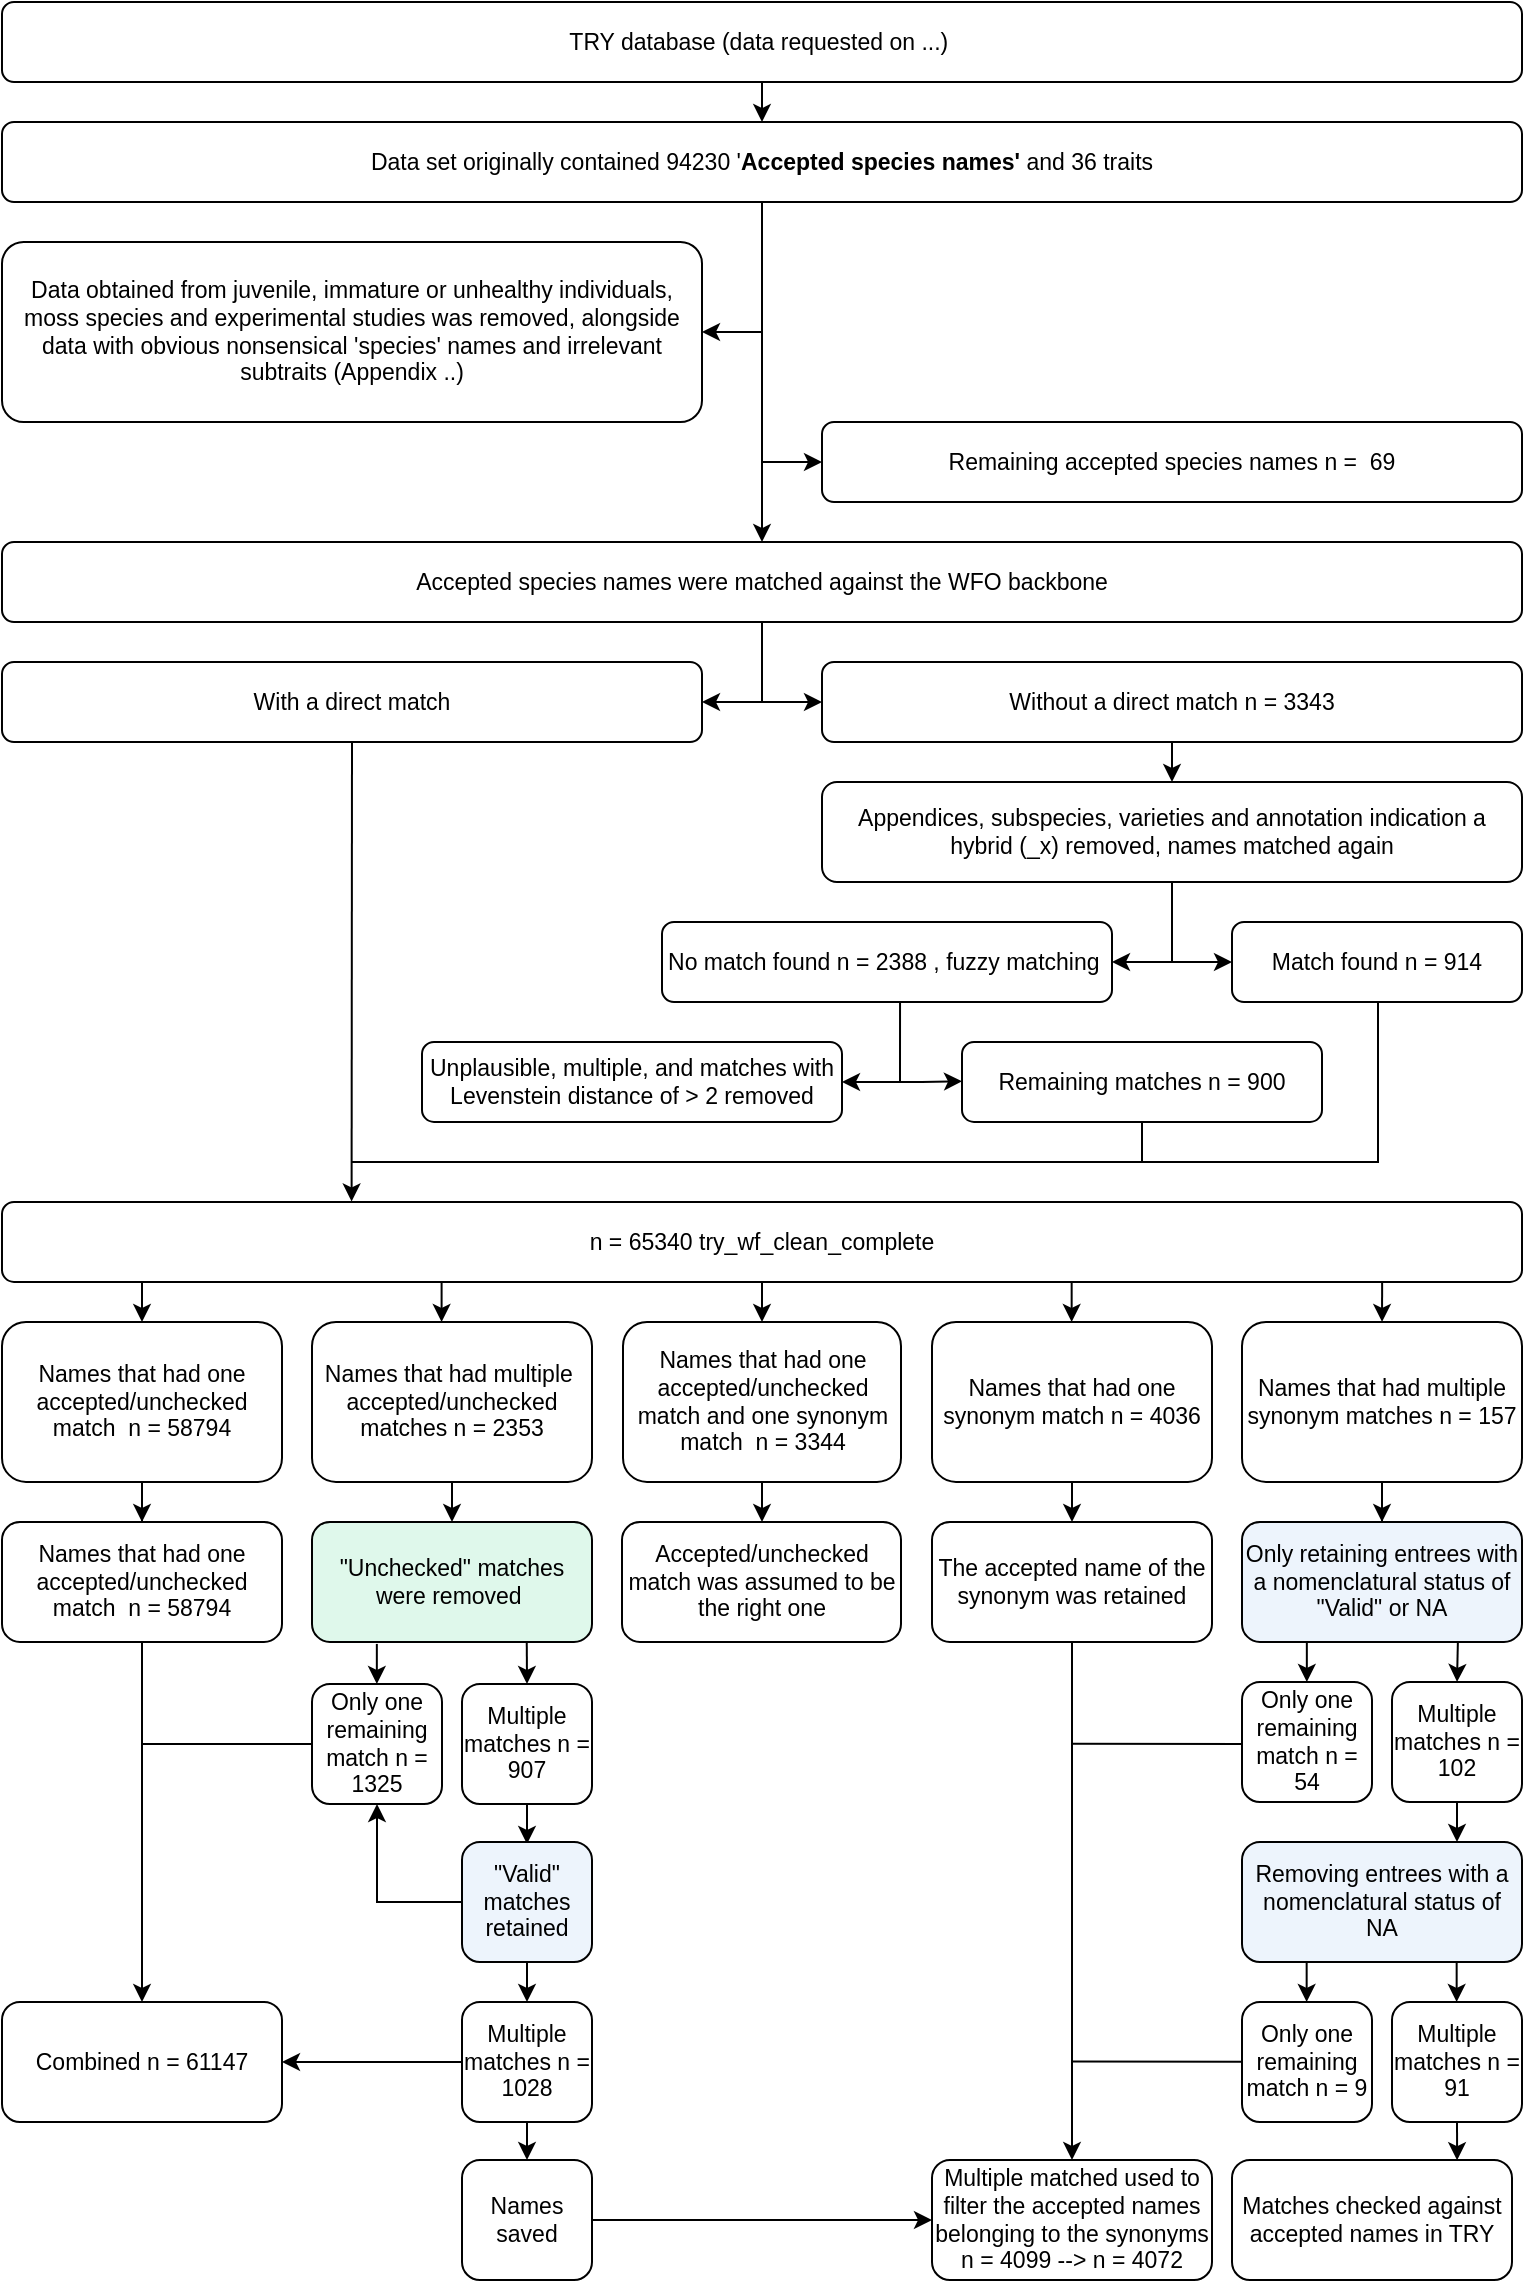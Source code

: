 <mxfile version="22.1.21" type="device" pages="3">
  <diagram id="C5RBs43oDa-KdzZeNtuy" name="Page-1">
    <mxGraphModel dx="1914" dy="976" grid="1" gridSize="10" guides="1" tooltips="1" connect="1" arrows="1" fold="1" page="1" pageScale="1" pageWidth="827" pageHeight="1169" math="0" shadow="0">
      <root>
        <mxCell id="WIyWlLk6GJQsqaUBKTNV-0" />
        <mxCell id="WIyWlLk6GJQsqaUBKTNV-1" parent="WIyWlLk6GJQsqaUBKTNV-0" />
        <mxCell id="WIyWlLk6GJQsqaUBKTNV-3" value="TRY database (data requested on ...)&amp;nbsp;" style="rounded=1;whiteSpace=wrap;html=1;fontSize=11.5;glass=0;strokeWidth=1;shadow=0;" parent="WIyWlLk6GJQsqaUBKTNV-1" vertex="1">
          <mxGeometry x="40" y="15" width="760" height="40" as="geometry" />
        </mxCell>
        <mxCell id="WIyWlLk6GJQsqaUBKTNV-11" value="Accepted species names were matched against the WFO backbone" style="rounded=1;whiteSpace=wrap;html=1;fontSize=11.5;glass=0;strokeWidth=1;shadow=0;" parent="WIyWlLk6GJQsqaUBKTNV-1" vertex="1">
          <mxGeometry x="40" y="285" width="760" height="40" as="geometry" />
        </mxCell>
        <mxCell id="3CzgJ8zF4ROLSHWjZtzC-1" value="Data set originally contained 94230 &#39;&lt;b style=&quot;font-size: 11.5px;&quot;&gt;Accepted species names&#39;&amp;nbsp;&lt;/b&gt;and 36 traits" style="rounded=1;whiteSpace=wrap;html=1;fontSize=11.5;" parent="WIyWlLk6GJQsqaUBKTNV-1" vertex="1">
          <mxGeometry x="40" y="75" width="760" height="40" as="geometry" />
        </mxCell>
        <mxCell id="3CzgJ8zF4ROLSHWjZtzC-2" value="Data obtained from juvenile, immature or unhealthy individuals, moss species and experimental studies was removed, alongside data with obvious nonsensical &#39;species&#39; names and irrelevant subtraits (Appendix ..)" style="rounded=1;whiteSpace=wrap;html=1;arcSize=12;glass=0;shadow=0;fontSize=11.5;" parent="WIyWlLk6GJQsqaUBKTNV-1" vertex="1">
          <mxGeometry x="40" y="135" width="350" height="90" as="geometry" />
        </mxCell>
        <mxCell id="3CzgJ8zF4ROLSHWjZtzC-4" value="" style="endArrow=classic;html=1;rounded=0;entryX=0.5;entryY=0;entryDx=0;entryDy=0;fontSize=11.5;exitX=0.5;exitY=1;exitDx=0;exitDy=0;" parent="WIyWlLk6GJQsqaUBKTNV-1" source="3CzgJ8zF4ROLSHWjZtzC-1" target="WIyWlLk6GJQsqaUBKTNV-11" edge="1">
          <mxGeometry width="50" height="50" relative="1" as="geometry">
            <mxPoint x="430" y="155" as="sourcePoint" />
            <mxPoint x="390" y="225" as="targetPoint" />
          </mxGeometry>
        </mxCell>
        <mxCell id="qjvEbnhI41lJ3wAf2mKK-1" value="Remaining accepted species names n =&amp;nbsp; 69" style="rounded=1;whiteSpace=wrap;html=1;fontSize=11.5;" parent="WIyWlLk6GJQsqaUBKTNV-1" vertex="1">
          <mxGeometry x="450" y="225" width="350" height="40" as="geometry" />
        </mxCell>
        <mxCell id="qjvEbnhI41lJ3wAf2mKK-4" style="edgeStyle=orthogonalEdgeStyle;rounded=0;orthogonalLoop=1;jettySize=auto;html=1;exitX=0.5;exitY=1;exitDx=0;exitDy=0;fontSize=11.5;" parent="WIyWlLk6GJQsqaUBKTNV-1" edge="1">
          <mxGeometry relative="1" as="geometry">
            <mxPoint x="615" y="255" as="sourcePoint" />
            <mxPoint x="615" y="255" as="targetPoint" />
          </mxGeometry>
        </mxCell>
        <mxCell id="qjvEbnhI41lJ3wAf2mKK-6" value="With a direct match" style="rounded=1;whiteSpace=wrap;html=1;fontSize=11.5;" parent="WIyWlLk6GJQsqaUBKTNV-1" vertex="1">
          <mxGeometry x="40" y="345" width="350" height="40" as="geometry" />
        </mxCell>
        <mxCell id="qjvEbnhI41lJ3wAf2mKK-9" value="Without a direct match n = 3343" style="rounded=1;whiteSpace=wrap;html=1;fontSize=11.5;" parent="WIyWlLk6GJQsqaUBKTNV-1" vertex="1">
          <mxGeometry x="450" y="345" width="350" height="40" as="geometry" />
        </mxCell>
        <mxCell id="qjvEbnhI41lJ3wAf2mKK-10" value="Appendices, subspecies, varieties and annotation indication a hybrid (_x) removed, names matched again" style="rounded=1;whiteSpace=wrap;html=1;fontSize=11.5;" parent="WIyWlLk6GJQsqaUBKTNV-1" vertex="1">
          <mxGeometry x="450" y="405" width="350" height="50" as="geometry" />
        </mxCell>
        <mxCell id="qjvEbnhI41lJ3wAf2mKK-20" value="" style="edgeStyle=orthogonalEdgeStyle;rounded=0;orthogonalLoop=1;jettySize=auto;html=1;entryX=0;entryY=0.491;entryDx=0;entryDy=0;fontSize=11.5;exitX=0.529;exitY=0.989;exitDx=0;exitDy=0;exitPerimeter=0;entryPerimeter=0;" parent="WIyWlLk6GJQsqaUBKTNV-1" source="qjvEbnhI41lJ3wAf2mKK-11" target="qjvEbnhI41lJ3wAf2mKK-17" edge="1">
          <mxGeometry relative="1" as="geometry">
            <mxPoint x="496.49" y="525" as="sourcePoint" />
            <mxPoint x="536.49" y="565" as="targetPoint" />
            <Array as="points">
              <mxPoint x="489" y="555" />
              <mxPoint x="500" y="555" />
            </Array>
          </mxGeometry>
        </mxCell>
        <mxCell id="qjvEbnhI41lJ3wAf2mKK-11" value="No match found n = 2388 , fuzzy matching&amp;nbsp;" style="rounded=1;whiteSpace=wrap;html=1;fontSize=11.5;" parent="WIyWlLk6GJQsqaUBKTNV-1" vertex="1">
          <mxGeometry x="370" y="475" width="225" height="40" as="geometry" />
        </mxCell>
        <mxCell id="qjvEbnhI41lJ3wAf2mKK-12" value="Match found n = 914" style="rounded=1;whiteSpace=wrap;html=1;fontSize=11.5;" parent="WIyWlLk6GJQsqaUBKTNV-1" vertex="1">
          <mxGeometry x="655" y="475" width="145" height="40" as="geometry" />
        </mxCell>
        <mxCell id="qjvEbnhI41lJ3wAf2mKK-16" value="Unplausible, multiple, and matches with Levenstein distance of &amp;gt; 2 removed" style="rounded=1;whiteSpace=wrap;html=1;fontSize=11.5;" parent="WIyWlLk6GJQsqaUBKTNV-1" vertex="1">
          <mxGeometry x="250" y="534.96" width="210" height="40" as="geometry" />
        </mxCell>
        <mxCell id="qjvEbnhI41lJ3wAf2mKK-17" value="Remaining matches n = 900" style="rounded=1;whiteSpace=wrap;html=1;fontSize=11.5;" parent="WIyWlLk6GJQsqaUBKTNV-1" vertex="1">
          <mxGeometry x="520" y="534.96" width="180" height="40" as="geometry" />
        </mxCell>
        <mxCell id="qjvEbnhI41lJ3wAf2mKK-25" value="" style="endArrow=none;html=1;rounded=0;edgeStyle=orthogonalEdgeStyle;entryX=0.5;entryY=1;entryDx=0;entryDy=0;fontSize=11.5;" parent="WIyWlLk6GJQsqaUBKTNV-1" target="qjvEbnhI41lJ3wAf2mKK-12" edge="1">
          <mxGeometry width="50" height="50" relative="1" as="geometry">
            <mxPoint x="570" y="594.96" as="sourcePoint" />
            <mxPoint x="727.935" y="505" as="targetPoint" />
            <Array as="points">
              <mxPoint x="728" y="595" />
              <mxPoint x="728" y="515" />
            </Array>
          </mxGeometry>
        </mxCell>
        <mxCell id="qjvEbnhI41lJ3wAf2mKK-98" style="edgeStyle=orthogonalEdgeStyle;rounded=0;orthogonalLoop=1;jettySize=auto;html=1;exitX=0.5;exitY=1;exitDx=0;exitDy=0;entryX=0.5;entryY=0;entryDx=0;entryDy=0;" parent="WIyWlLk6GJQsqaUBKTNV-1" source="qjvEbnhI41lJ3wAf2mKK-14" target="qjvEbnhI41lJ3wAf2mKK-45" edge="1">
          <mxGeometry relative="1" as="geometry" />
        </mxCell>
        <mxCell id="qjvEbnhI41lJ3wAf2mKK-14" value="n =&amp;nbsp;65340 try_wf_clean_complete" style="rounded=1;whiteSpace=wrap;html=1;fontSize=11.5;" parent="WIyWlLk6GJQsqaUBKTNV-1" vertex="1">
          <mxGeometry x="40" y="614.96" width="760" height="40" as="geometry" />
        </mxCell>
        <mxCell id="qjvEbnhI41lJ3wAf2mKK-27" value="" style="endArrow=none;html=1;rounded=0;edgeStyle=orthogonalEdgeStyle;fontSize=11.5;" parent="WIyWlLk6GJQsqaUBKTNV-1" edge="1">
          <mxGeometry width="50" height="50" relative="1" as="geometry">
            <mxPoint x="215" y="594.96" as="sourcePoint" />
            <mxPoint x="610" y="574.96" as="targetPoint" />
            <Array as="points">
              <mxPoint x="610" y="594.96" />
            </Array>
          </mxGeometry>
        </mxCell>
        <mxCell id="qjvEbnhI41lJ3wAf2mKK-30" value="" style="endArrow=classic;html=1;rounded=0;exitX=0.5;exitY=1;exitDx=0;exitDy=0;fontSize=11.5;entryX=0.23;entryY=-0.006;entryDx=0;entryDy=0;entryPerimeter=0;" parent="WIyWlLk6GJQsqaUBKTNV-1" source="qjvEbnhI41lJ3wAf2mKK-6" target="qjvEbnhI41lJ3wAf2mKK-14" edge="1">
          <mxGeometry width="50" height="50" relative="1" as="geometry">
            <mxPoint x="450" y="605" as="sourcePoint" />
            <mxPoint x="225" y="645" as="targetPoint" />
          </mxGeometry>
        </mxCell>
        <mxCell id="qjvEbnhI41lJ3wAf2mKK-32" value="" style="endArrow=classic;html=1;rounded=0;exitX=0.5;exitY=1;exitDx=0;exitDy=0;entryX=0;entryY=0.5;entryDx=0;entryDy=0;edgeStyle=orthogonalEdgeStyle;fontSize=11.5;" parent="WIyWlLk6GJQsqaUBKTNV-1" source="WIyWlLk6GJQsqaUBKTNV-11" target="qjvEbnhI41lJ3wAf2mKK-9" edge="1">
          <mxGeometry width="50" height="50" relative="1" as="geometry">
            <mxPoint x="530" y="545" as="sourcePoint" />
            <mxPoint x="580" y="495" as="targetPoint" />
          </mxGeometry>
        </mxCell>
        <mxCell id="qjvEbnhI41lJ3wAf2mKK-33" value="" style="endArrow=classic;html=1;rounded=0;entryX=1;entryY=0.5;entryDx=0;entryDy=0;edgeStyle=orthogonalEdgeStyle;fontSize=11.5;" parent="WIyWlLk6GJQsqaUBKTNV-1" target="qjvEbnhI41lJ3wAf2mKK-6" edge="1">
          <mxGeometry width="50" height="50" relative="1" as="geometry">
            <mxPoint x="420" y="325" as="sourcePoint" />
            <mxPoint x="580" y="495" as="targetPoint" />
            <Array as="points">
              <mxPoint x="420" y="325" />
              <mxPoint x="420" y="365" />
            </Array>
          </mxGeometry>
        </mxCell>
        <mxCell id="qjvEbnhI41lJ3wAf2mKK-34" value="" style="endArrow=classic;html=1;rounded=0;exitX=0.5;exitY=1;exitDx=0;exitDy=0;entryX=0;entryY=0.5;entryDx=0;entryDy=0;edgeStyle=orthogonalEdgeStyle;fontSize=11.5;" parent="WIyWlLk6GJQsqaUBKTNV-1" source="qjvEbnhI41lJ3wAf2mKK-10" target="qjvEbnhI41lJ3wAf2mKK-12" edge="1">
          <mxGeometry width="50" height="50" relative="1" as="geometry">
            <mxPoint x="550" y="465" as="sourcePoint" />
            <mxPoint x="550" y="545" as="targetPoint" />
          </mxGeometry>
        </mxCell>
        <mxCell id="qjvEbnhI41lJ3wAf2mKK-35" value="" style="endArrow=classic;html=1;rounded=0;exitX=0.5;exitY=1;exitDx=0;exitDy=0;entryX=1;entryY=0.5;entryDx=0;entryDy=0;edgeStyle=orthogonalEdgeStyle;fontSize=11.5;" parent="WIyWlLk6GJQsqaUBKTNV-1" source="qjvEbnhI41lJ3wAf2mKK-10" target="qjvEbnhI41lJ3wAf2mKK-11" edge="1">
          <mxGeometry width="50" height="50" relative="1" as="geometry">
            <mxPoint x="550" y="465" as="sourcePoint" />
            <mxPoint x="460" y="525" as="targetPoint" />
          </mxGeometry>
        </mxCell>
        <mxCell id="qjvEbnhI41lJ3wAf2mKK-36" value="" style="endArrow=classic;html=1;rounded=0;fontSize=11.5;entryX=1;entryY=0.5;entryDx=0;entryDy=0;" parent="WIyWlLk6GJQsqaUBKTNV-1" target="3CzgJ8zF4ROLSHWjZtzC-2" edge="1">
          <mxGeometry width="50" height="50" relative="1" as="geometry">
            <mxPoint x="420" y="180" as="sourcePoint" />
            <mxPoint x="390" y="185" as="targetPoint" />
          </mxGeometry>
        </mxCell>
        <mxCell id="qjvEbnhI41lJ3wAf2mKK-37" value="" style="endArrow=classic;html=1;rounded=0;entryX=0;entryY=0.5;entryDx=0;entryDy=0;fontSize=11.5;" parent="WIyWlLk6GJQsqaUBKTNV-1" target="qjvEbnhI41lJ3wAf2mKK-1" edge="1">
          <mxGeometry width="50" height="50" relative="1" as="geometry">
            <mxPoint x="420" y="245" as="sourcePoint" />
            <mxPoint x="350" y="285" as="targetPoint" />
          </mxGeometry>
        </mxCell>
        <mxCell id="qjvEbnhI41lJ3wAf2mKK-38" value="" style="endArrow=classic;html=1;rounded=0;exitX=0.5;exitY=1;exitDx=0;exitDy=0;fontSize=11.5;" parent="WIyWlLk6GJQsqaUBKTNV-1" source="qjvEbnhI41lJ3wAf2mKK-9" target="qjvEbnhI41lJ3wAf2mKK-10" edge="1">
          <mxGeometry width="50" height="50" relative="1" as="geometry">
            <mxPoint x="350" y="365" as="sourcePoint" />
            <mxPoint x="400" y="315" as="targetPoint" />
          </mxGeometry>
        </mxCell>
        <mxCell id="qjvEbnhI41lJ3wAf2mKK-39" value="" style="endArrow=classic;html=1;rounded=0;exitX=0.5;exitY=1;exitDx=0;exitDy=0;entryX=0.5;entryY=0;entryDx=0;entryDy=0;fontSize=11.5;" parent="WIyWlLk6GJQsqaUBKTNV-1" source="WIyWlLk6GJQsqaUBKTNV-3" target="3CzgJ8zF4ROLSHWjZtzC-1" edge="1">
          <mxGeometry width="50" height="50" relative="1" as="geometry">
            <mxPoint x="460" y="155" as="sourcePoint" />
            <mxPoint x="510" y="105" as="targetPoint" />
          </mxGeometry>
        </mxCell>
        <mxCell id="qjvEbnhI41lJ3wAf2mKK-40" value="" style="endArrow=classic;html=1;rounded=0;entryX=1;entryY=0.5;entryDx=0;entryDy=0;fontSize=11.5;" parent="WIyWlLk6GJQsqaUBKTNV-1" target="qjvEbnhI41lJ3wAf2mKK-16" edge="1">
          <mxGeometry width="50" height="50" relative="1" as="geometry">
            <mxPoint x="490" y="554.96" as="sourcePoint" />
            <mxPoint x="400" y="544.96" as="targetPoint" />
          </mxGeometry>
        </mxCell>
        <mxCell id="qjvEbnhI41lJ3wAf2mKK-121" style="edgeStyle=orthogonalEdgeStyle;rounded=0;orthogonalLoop=1;jettySize=auto;html=1;entryX=0.5;entryY=0;entryDx=0;entryDy=0;" parent="WIyWlLk6GJQsqaUBKTNV-1" source="qjvEbnhI41lJ3wAf2mKK-44" target="qjvEbnhI41lJ3wAf2mKK-117" edge="1">
          <mxGeometry relative="1" as="geometry">
            <Array as="points">
              <mxPoint x="265" y="760" />
              <mxPoint x="265" y="760" />
            </Array>
          </mxGeometry>
        </mxCell>
        <mxCell id="qjvEbnhI41lJ3wAf2mKK-44" value="Names that had multiple&amp;nbsp; accepted/unchecked matches n = 2353" style="rounded=1;whiteSpace=wrap;html=1;fontSize=11.5;" parent="WIyWlLk6GJQsqaUBKTNV-1" vertex="1">
          <mxGeometry x="195" y="674.96" width="140" height="80" as="geometry" />
        </mxCell>
        <mxCell id="qjvEbnhI41lJ3wAf2mKK-60" value="" style="edgeStyle=orthogonalEdgeStyle;rounded=0;orthogonalLoop=1;jettySize=auto;html=1;fontSize=11.5;" parent="WIyWlLk6GJQsqaUBKTNV-1" source="qjvEbnhI41lJ3wAf2mKK-45" target="qjvEbnhI41lJ3wAf2mKK-59" edge="1">
          <mxGeometry relative="1" as="geometry" />
        </mxCell>
        <mxCell id="qjvEbnhI41lJ3wAf2mKK-45" value="Names that had one accepted/unchecked match and one synonym match&amp;nbsp; n = 3344" style="rounded=1;whiteSpace=wrap;html=1;fontSize=11.5;" parent="WIyWlLk6GJQsqaUBKTNV-1" vertex="1">
          <mxGeometry x="350.5" y="674.96" width="139" height="80" as="geometry" />
        </mxCell>
        <mxCell id="qjvEbnhI41lJ3wAf2mKK-64" value="" style="edgeStyle=orthogonalEdgeStyle;rounded=0;orthogonalLoop=1;jettySize=auto;html=1;fontSize=11.5;" parent="WIyWlLk6GJQsqaUBKTNV-1" source="qjvEbnhI41lJ3wAf2mKK-46" target="qjvEbnhI41lJ3wAf2mKK-63" edge="1">
          <mxGeometry relative="1" as="geometry" />
        </mxCell>
        <mxCell id="qjvEbnhI41lJ3wAf2mKK-46" value="Names that had one accepted/unchecked match&amp;nbsp; n =&amp;nbsp;58794" style="rounded=1;whiteSpace=wrap;html=1;fontSize=11.5;" parent="WIyWlLk6GJQsqaUBKTNV-1" vertex="1">
          <mxGeometry x="40" y="674.96" width="140" height="80" as="geometry" />
        </mxCell>
        <mxCell id="qjvEbnhI41lJ3wAf2mKK-97" style="edgeStyle=orthogonalEdgeStyle;rounded=0;orthogonalLoop=1;jettySize=auto;html=1;exitX=0.5;exitY=1;exitDx=0;exitDy=0;entryX=0.5;entryY=0;entryDx=0;entryDy=0;" parent="WIyWlLk6GJQsqaUBKTNV-1" source="qjvEbnhI41lJ3wAf2mKK-47" target="qjvEbnhI41lJ3wAf2mKK-96" edge="1">
          <mxGeometry relative="1" as="geometry" />
        </mxCell>
        <mxCell id="qjvEbnhI41lJ3wAf2mKK-47" value="Names that had one synonym match n = 4036" style="rounded=1;whiteSpace=wrap;html=1;fontSize=11.5;" parent="WIyWlLk6GJQsqaUBKTNV-1" vertex="1">
          <mxGeometry x="505" y="674.96" width="140" height="80" as="geometry" />
        </mxCell>
        <mxCell id="qjvEbnhI41lJ3wAf2mKK-66" value="" style="edgeStyle=orthogonalEdgeStyle;rounded=0;orthogonalLoop=1;jettySize=auto;html=1;fontSize=11.5;entryX=0.5;entryY=0;entryDx=0;entryDy=0;" parent="WIyWlLk6GJQsqaUBKTNV-1" source="qjvEbnhI41lJ3wAf2mKK-48" target="qjvEbnhI41lJ3wAf2mKK-68" edge="1">
          <mxGeometry relative="1" as="geometry">
            <mxPoint x="720.0" y="774.96" as="targetPoint" />
          </mxGeometry>
        </mxCell>
        <mxCell id="qjvEbnhI41lJ3wAf2mKK-48" value="Names that had multiple synonym matches n = 157" style="rounded=1;whiteSpace=wrap;html=1;fontSize=11.5;" parent="WIyWlLk6GJQsqaUBKTNV-1" vertex="1">
          <mxGeometry x="660" y="674.96" width="140" height="80" as="geometry" />
        </mxCell>
        <mxCell id="qjvEbnhI41lJ3wAf2mKK-50" value="" style="endArrow=classic;html=1;rounded=0;entryX=0.5;entryY=0;entryDx=0;entryDy=0;fontSize=11.5;" parent="WIyWlLk6GJQsqaUBKTNV-1" target="qjvEbnhI41lJ3wAf2mKK-46" edge="1">
          <mxGeometry width="50" height="50" relative="1" as="geometry">
            <mxPoint x="110" y="654.96" as="sourcePoint" />
            <mxPoint x="470" y="644.96" as="targetPoint" />
          </mxGeometry>
        </mxCell>
        <mxCell id="qjvEbnhI41lJ3wAf2mKK-51" value="" style="endArrow=classic;html=1;rounded=0;entryX=0.5;entryY=0;entryDx=0;entryDy=0;fontSize=11.5;" parent="WIyWlLk6GJQsqaUBKTNV-1" edge="1">
          <mxGeometry width="50" height="50" relative="1" as="geometry">
            <mxPoint x="259.8" y="654.96" as="sourcePoint" />
            <mxPoint x="259.8" y="674.96" as="targetPoint" />
          </mxGeometry>
        </mxCell>
        <mxCell id="qjvEbnhI41lJ3wAf2mKK-54" value="" style="endArrow=classic;html=1;rounded=0;entryX=0.5;entryY=0;entryDx=0;entryDy=0;fontSize=11.5;exitX=0.908;exitY=0.99;exitDx=0;exitDy=0;exitPerimeter=0;" parent="WIyWlLk6GJQsqaUBKTNV-1" source="qjvEbnhI41lJ3wAf2mKK-14" target="qjvEbnhI41lJ3wAf2mKK-48" edge="1">
          <mxGeometry width="50" height="50" relative="1" as="geometry">
            <mxPoint x="719.8" y="654.96" as="sourcePoint" />
            <mxPoint x="719.8" y="674.96" as="targetPoint" />
          </mxGeometry>
        </mxCell>
        <mxCell id="qjvEbnhI41lJ3wAf2mKK-59" value="Accepted/unchecked match was assumed to be the right one" style="rounded=1;whiteSpace=wrap;html=1;fontSize=11.5;" parent="WIyWlLk6GJQsqaUBKTNV-1" vertex="1">
          <mxGeometry x="350" y="774.96" width="139.5" height="60" as="geometry" />
        </mxCell>
        <mxCell id="qjvEbnhI41lJ3wAf2mKK-128" style="edgeStyle=orthogonalEdgeStyle;rounded=0;orthogonalLoop=1;jettySize=auto;html=1;exitX=0.5;exitY=1;exitDx=0;exitDy=0;entryX=0.5;entryY=0;entryDx=0;entryDy=0;" parent="WIyWlLk6GJQsqaUBKTNV-1" source="qjvEbnhI41lJ3wAf2mKK-63" target="qjvEbnhI41lJ3wAf2mKK-126" edge="1">
          <mxGeometry relative="1" as="geometry" />
        </mxCell>
        <mxCell id="qjvEbnhI41lJ3wAf2mKK-63" value="Names that had one accepted/unchecked match&amp;nbsp; n =&amp;nbsp;58794" style="rounded=1;whiteSpace=wrap;html=1;fontSize=11.5;" parent="WIyWlLk6GJQsqaUBKTNV-1" vertex="1">
          <mxGeometry x="40" y="774.96" width="140" height="60" as="geometry" />
        </mxCell>
        <mxCell id="qjvEbnhI41lJ3wAf2mKK-68" value="Only retaining entrees with a nomenclatural status of &quot;Valid&quot; or NA" style="rounded=1;whiteSpace=wrap;html=1;fontSize=11.5;fillColor=#EDF4FC;" parent="WIyWlLk6GJQsqaUBKTNV-1" vertex="1">
          <mxGeometry x="660" y="774.96" width="140" height="60" as="geometry" />
        </mxCell>
        <mxCell id="qjvEbnhI41lJ3wAf2mKK-69" value="Removing entrees with a nomenclatural status of NA" style="rounded=1;whiteSpace=wrap;html=1;fontSize=11.5;fillColor=#EDF4FC;" parent="WIyWlLk6GJQsqaUBKTNV-1" vertex="1">
          <mxGeometry x="660" y="935" width="140" height="60" as="geometry" />
        </mxCell>
        <mxCell id="qjvEbnhI41lJ3wAf2mKK-71" value="Only one remaining match n = 54" style="rounded=1;whiteSpace=wrap;html=1;fontSize=11.5;" parent="WIyWlLk6GJQsqaUBKTNV-1" vertex="1">
          <mxGeometry x="660" y="854.96" width="65" height="60.04" as="geometry" />
        </mxCell>
        <mxCell id="qjvEbnhI41lJ3wAf2mKK-72" value="Multiple matches n = 102" style="rounded=1;whiteSpace=wrap;html=1;fontSize=11.5;" parent="WIyWlLk6GJQsqaUBKTNV-1" vertex="1">
          <mxGeometry x="735" y="854.96" width="65" height="60.04" as="geometry" />
        </mxCell>
        <mxCell id="qjvEbnhI41lJ3wAf2mKK-73" value="" style="endArrow=classic;html=1;rounded=0;exitX=0.771;exitY=1;exitDx=0;exitDy=0;exitPerimeter=0;entryX=0.5;entryY=0;entryDx=0;entryDy=0;fontSize=11.5;" parent="WIyWlLk6GJQsqaUBKTNV-1" source="qjvEbnhI41lJ3wAf2mKK-68" target="qjvEbnhI41lJ3wAf2mKK-72" edge="1">
          <mxGeometry width="50" height="50" relative="1" as="geometry">
            <mxPoint x="590" y="864.96" as="sourcePoint" />
            <mxPoint x="640" y="814.96" as="targetPoint" />
          </mxGeometry>
        </mxCell>
        <mxCell id="qjvEbnhI41lJ3wAf2mKK-76" style="edgeStyle=orthogonalEdgeStyle;rounded=0;orthogonalLoop=1;jettySize=auto;html=1;entryX=0.771;entryY=0;entryDx=0;entryDy=0;entryPerimeter=0;fontSize=11.5;" parent="WIyWlLk6GJQsqaUBKTNV-1" source="qjvEbnhI41lJ3wAf2mKK-72" target="qjvEbnhI41lJ3wAf2mKK-69" edge="1">
          <mxGeometry relative="1" as="geometry" />
        </mxCell>
        <mxCell id="qjvEbnhI41lJ3wAf2mKK-88" value="" style="endArrow=classic;html=1;rounded=0;exitX=0.771;exitY=1;exitDx=0;exitDy=0;exitPerimeter=0;entryX=0.5;entryY=0;entryDx=0;entryDy=0;fontSize=11.5;" parent="WIyWlLk6GJQsqaUBKTNV-1" edge="1">
          <mxGeometry width="50" height="50" relative="1" as="geometry">
            <mxPoint x="692.42" y="834.96" as="sourcePoint" />
            <mxPoint x="692.42" y="854.96" as="targetPoint" />
          </mxGeometry>
        </mxCell>
        <mxCell id="qjvEbnhI41lJ3wAf2mKK-92" value="Only one remaining match n = 1325" style="rounded=1;whiteSpace=wrap;html=1;fontSize=11.5;" parent="WIyWlLk6GJQsqaUBKTNV-1" vertex="1">
          <mxGeometry x="195" y="855.96" width="65" height="60.04" as="geometry" />
        </mxCell>
        <mxCell id="qjvEbnhI41lJ3wAf2mKK-105" value="" style="edgeStyle=orthogonalEdgeStyle;rounded=0;orthogonalLoop=1;jettySize=auto;html=1;" parent="WIyWlLk6GJQsqaUBKTNV-1" source="qjvEbnhI41lJ3wAf2mKK-93" edge="1">
          <mxGeometry relative="1" as="geometry">
            <mxPoint x="302.514" y="935.96" as="targetPoint" />
          </mxGeometry>
        </mxCell>
        <mxCell id="qjvEbnhI41lJ3wAf2mKK-93" value="Multiple matches n = 907" style="rounded=1;whiteSpace=wrap;html=1;fontSize=11.5;" parent="WIyWlLk6GJQsqaUBKTNV-1" vertex="1">
          <mxGeometry x="270" y="855.96" width="65" height="60.04" as="geometry" />
        </mxCell>
        <mxCell id="qjvEbnhI41lJ3wAf2mKK-94" value="" style="endArrow=classic;html=1;rounded=0;exitX=0.767;exitY=1.005;exitDx=0;exitDy=0;exitPerimeter=0;entryX=0.5;entryY=0;entryDx=0;entryDy=0;fontSize=11.5;" parent="WIyWlLk6GJQsqaUBKTNV-1" source="qjvEbnhI41lJ3wAf2mKK-117" target="qjvEbnhI41lJ3wAf2mKK-93" edge="1">
          <mxGeometry width="50" height="50" relative="1" as="geometry">
            <mxPoint x="303" y="836" as="sourcePoint" />
            <mxPoint x="175" y="815.96" as="targetPoint" />
          </mxGeometry>
        </mxCell>
        <mxCell id="qjvEbnhI41lJ3wAf2mKK-95" value="" style="endArrow=classic;html=1;rounded=0;exitX=0.771;exitY=1;exitDx=0;exitDy=0;exitPerimeter=0;entryX=0.5;entryY=0;entryDx=0;entryDy=0;fontSize=11.5;" parent="WIyWlLk6GJQsqaUBKTNV-1" edge="1">
          <mxGeometry width="50" height="50" relative="1" as="geometry">
            <mxPoint x="227.42" y="835.96" as="sourcePoint" />
            <mxPoint x="227.42" y="855.96" as="targetPoint" />
          </mxGeometry>
        </mxCell>
        <mxCell id="qjvEbnhI41lJ3wAf2mKK-140" style="edgeStyle=orthogonalEdgeStyle;rounded=0;orthogonalLoop=1;jettySize=auto;html=1;exitX=0.5;exitY=1;exitDx=0;exitDy=0;entryX=0.5;entryY=0;entryDx=0;entryDy=0;" parent="WIyWlLk6GJQsqaUBKTNV-1" source="qjvEbnhI41lJ3wAf2mKK-96" target="qjvEbnhI41lJ3wAf2mKK-139" edge="1">
          <mxGeometry relative="1" as="geometry" />
        </mxCell>
        <mxCell id="qjvEbnhI41lJ3wAf2mKK-96" value="The accepted name of the synonym was retained" style="rounded=1;whiteSpace=wrap;html=1;fontSize=11.5;" parent="WIyWlLk6GJQsqaUBKTNV-1" vertex="1">
          <mxGeometry x="505" y="774.96" width="140" height="60" as="geometry" />
        </mxCell>
        <mxCell id="qjvEbnhI41lJ3wAf2mKK-99" value="" style="endArrow=classic;html=1;rounded=0;entryX=0.5;entryY=0;entryDx=0;entryDy=0;fontSize=11.5;exitX=0.908;exitY=0.99;exitDx=0;exitDy=0;exitPerimeter=0;" parent="WIyWlLk6GJQsqaUBKTNV-1" edge="1">
          <mxGeometry width="50" height="50" relative="1" as="geometry">
            <mxPoint x="574.83" y="654.96" as="sourcePoint" />
            <mxPoint x="574.83" y="674.96" as="targetPoint" />
          </mxGeometry>
        </mxCell>
        <mxCell id="qjvEbnhI41lJ3wAf2mKK-123" style="edgeStyle=orthogonalEdgeStyle;rounded=0;orthogonalLoop=1;jettySize=auto;html=1;exitX=0.5;exitY=1;exitDx=0;exitDy=0;entryX=0.5;entryY=0;entryDx=0;entryDy=0;" parent="WIyWlLk6GJQsqaUBKTNV-1" source="qjvEbnhI41lJ3wAf2mKK-111" target="qjvEbnhI41lJ3wAf2mKK-122" edge="1">
          <mxGeometry relative="1" as="geometry" />
        </mxCell>
        <mxCell id="qjvEbnhI41lJ3wAf2mKK-111" value="&quot;Valid&quot; matches retained" style="rounded=1;whiteSpace=wrap;html=1;fontSize=11.5;fillColor=#EDF4FC;strokeColor=#000000;" parent="WIyWlLk6GJQsqaUBKTNV-1" vertex="1">
          <mxGeometry x="270" y="934.96" width="65" height="60.04" as="geometry" />
        </mxCell>
        <mxCell id="qjvEbnhI41lJ3wAf2mKK-117" value="&quot;Unchecked&quot; matches were removed&amp;nbsp;" style="rounded=1;whiteSpace=wrap;html=1;fontSize=11.5;fillColor=#DFF8EB;" parent="WIyWlLk6GJQsqaUBKTNV-1" vertex="1">
          <mxGeometry x="195" y="774.96" width="140" height="60" as="geometry" />
        </mxCell>
        <mxCell id="qjvEbnhI41lJ3wAf2mKK-118" value="" style="endArrow=classic;html=1;rounded=0;exitX=0;exitY=0.5;exitDx=0;exitDy=0;entryX=0.5;entryY=1;entryDx=0;entryDy=0;edgeStyle=orthogonalEdgeStyle;" parent="WIyWlLk6GJQsqaUBKTNV-1" source="qjvEbnhI41lJ3wAf2mKK-111" target="qjvEbnhI41lJ3wAf2mKK-92" edge="1">
          <mxGeometry width="50" height="50" relative="1" as="geometry">
            <mxPoint x="340" y="885" as="sourcePoint" />
            <mxPoint x="210" y="935" as="targetPoint" />
          </mxGeometry>
        </mxCell>
        <mxCell id="qjvEbnhI41lJ3wAf2mKK-125" style="edgeStyle=orthogonalEdgeStyle;rounded=0;orthogonalLoop=1;jettySize=auto;html=1;exitX=0.5;exitY=1;exitDx=0;exitDy=0;entryX=0.5;entryY=0;entryDx=0;entryDy=0;" parent="WIyWlLk6GJQsqaUBKTNV-1" source="qjvEbnhI41lJ3wAf2mKK-122" target="qjvEbnhI41lJ3wAf2mKK-124" edge="1">
          <mxGeometry relative="1" as="geometry" />
        </mxCell>
        <mxCell id="qjvEbnhI41lJ3wAf2mKK-127" style="edgeStyle=orthogonalEdgeStyle;rounded=0;orthogonalLoop=1;jettySize=auto;html=1;entryX=1;entryY=0.5;entryDx=0;entryDy=0;" parent="WIyWlLk6GJQsqaUBKTNV-1" source="qjvEbnhI41lJ3wAf2mKK-122" target="qjvEbnhI41lJ3wAf2mKK-126" edge="1">
          <mxGeometry relative="1" as="geometry" />
        </mxCell>
        <mxCell id="qjvEbnhI41lJ3wAf2mKK-122" value="Multiple matches n = 1028" style="rounded=1;whiteSpace=wrap;html=1;fontSize=11.5;" parent="WIyWlLk6GJQsqaUBKTNV-1" vertex="1">
          <mxGeometry x="270" y="1015" width="65" height="60.04" as="geometry" />
        </mxCell>
        <mxCell id="qjvEbnhI41lJ3wAf2mKK-124" value="Names saved" style="rounded=1;whiteSpace=wrap;html=1;fontSize=11.5;" parent="WIyWlLk6GJQsqaUBKTNV-1" vertex="1">
          <mxGeometry x="270" y="1094" width="65" height="60.04" as="geometry" />
        </mxCell>
        <mxCell id="qjvEbnhI41lJ3wAf2mKK-126" value="Combined n = 61147" style="rounded=1;whiteSpace=wrap;html=1;fontSize=11.5;" parent="WIyWlLk6GJQsqaUBKTNV-1" vertex="1">
          <mxGeometry x="40" y="1015" width="140" height="60" as="geometry" />
        </mxCell>
        <mxCell id="qjvEbnhI41lJ3wAf2mKK-129" value="" style="endArrow=none;html=1;rounded=0;entryX=0;entryY=0.5;entryDx=0;entryDy=0;" parent="WIyWlLk6GJQsqaUBKTNV-1" target="qjvEbnhI41lJ3wAf2mKK-92" edge="1">
          <mxGeometry width="50" height="50" relative="1" as="geometry">
            <mxPoint x="110" y="886" as="sourcePoint" />
            <mxPoint x="390" y="1005" as="targetPoint" />
          </mxGeometry>
        </mxCell>
        <mxCell id="qjvEbnhI41lJ3wAf2mKK-130" value="Only one remaining match n = 9" style="rounded=1;whiteSpace=wrap;html=1;fontSize=11.5;" parent="WIyWlLk6GJQsqaUBKTNV-1" vertex="1">
          <mxGeometry x="660" y="1015" width="65" height="60.04" as="geometry" />
        </mxCell>
        <mxCell id="qjvEbnhI41lJ3wAf2mKK-131" value="" style="endArrow=classic;html=1;rounded=0;exitX=0.771;exitY=1;exitDx=0;exitDy=0;exitPerimeter=0;entryX=0.5;entryY=0;entryDx=0;entryDy=0;fontSize=11.5;" parent="WIyWlLk6GJQsqaUBKTNV-1" edge="1">
          <mxGeometry width="50" height="50" relative="1" as="geometry">
            <mxPoint x="692.33" y="995" as="sourcePoint" />
            <mxPoint x="692.33" y="1015" as="targetPoint" />
          </mxGeometry>
        </mxCell>
        <mxCell id="qjvEbnhI41lJ3wAf2mKK-132" value="Multiple matches n = 91" style="rounded=1;whiteSpace=wrap;html=1;fontSize=11.5;" parent="WIyWlLk6GJQsqaUBKTNV-1" vertex="1">
          <mxGeometry x="735" y="1015" width="65" height="60.04" as="geometry" />
        </mxCell>
        <mxCell id="qjvEbnhI41lJ3wAf2mKK-133" value="" style="endArrow=classic;html=1;rounded=0;exitX=0.771;exitY=1;exitDx=0;exitDy=0;exitPerimeter=0;entryX=0.5;entryY=0;entryDx=0;entryDy=0;fontSize=11.5;" parent="WIyWlLk6GJQsqaUBKTNV-1" edge="1">
          <mxGeometry width="50" height="50" relative="1" as="geometry">
            <mxPoint x="767.33" y="995" as="sourcePoint" />
            <mxPoint x="767.33" y="1015" as="targetPoint" />
          </mxGeometry>
        </mxCell>
        <mxCell id="qjvEbnhI41lJ3wAf2mKK-134" value="Matches checked against accepted names in TRY" style="rounded=1;whiteSpace=wrap;html=1;fontSize=11.5;" parent="WIyWlLk6GJQsqaUBKTNV-1" vertex="1">
          <mxGeometry x="655" y="1094" width="140" height="60" as="geometry" />
        </mxCell>
        <mxCell id="qjvEbnhI41lJ3wAf2mKK-138" style="edgeStyle=orthogonalEdgeStyle;rounded=0;orthogonalLoop=1;jettySize=auto;html=1;exitX=0.5;exitY=1;exitDx=0;exitDy=0;entryX=0.804;entryY=0.002;entryDx=0;entryDy=0;entryPerimeter=0;" parent="WIyWlLk6GJQsqaUBKTNV-1" source="qjvEbnhI41lJ3wAf2mKK-132" target="qjvEbnhI41lJ3wAf2mKK-134" edge="1">
          <mxGeometry relative="1" as="geometry" />
        </mxCell>
        <mxCell id="qjvEbnhI41lJ3wAf2mKK-139" value="Multiple matched used to filter the accepted names belonging to the synonyms n = 4099 --&amp;gt; n = 4072" style="rounded=1;whiteSpace=wrap;html=1;fontSize=11.5;" parent="WIyWlLk6GJQsqaUBKTNV-1" vertex="1">
          <mxGeometry x="505" y="1094" width="140" height="60" as="geometry" />
        </mxCell>
        <mxCell id="qjvEbnhI41lJ3wAf2mKK-141" value="" style="endArrow=none;html=1;rounded=0;" parent="WIyWlLk6GJQsqaUBKTNV-1" edge="1">
          <mxGeometry width="50" height="50" relative="1" as="geometry">
            <mxPoint x="574.58" y="885.88" as="sourcePoint" />
            <mxPoint x="660" y="886" as="targetPoint" />
          </mxGeometry>
        </mxCell>
        <mxCell id="qjvEbnhI41lJ3wAf2mKK-142" value="" style="endArrow=none;html=1;rounded=0;" parent="WIyWlLk6GJQsqaUBKTNV-1" edge="1">
          <mxGeometry width="50" height="50" relative="1" as="geometry">
            <mxPoint x="574.58" y="1044.74" as="sourcePoint" />
            <mxPoint x="660" y="1044.86" as="targetPoint" />
          </mxGeometry>
        </mxCell>
        <mxCell id="qjvEbnhI41lJ3wAf2mKK-143" value="" style="endArrow=classic;html=1;rounded=0;exitX=1;exitY=0.5;exitDx=0;exitDy=0;entryX=0;entryY=0.5;entryDx=0;entryDy=0;" parent="WIyWlLk6GJQsqaUBKTNV-1" source="qjvEbnhI41lJ3wAf2mKK-124" target="qjvEbnhI41lJ3wAf2mKK-139" edge="1">
          <mxGeometry width="50" height="50" relative="1" as="geometry">
            <mxPoint x="410" y="1040" as="sourcePoint" />
            <mxPoint x="460" y="990" as="targetPoint" />
          </mxGeometry>
        </mxCell>
      </root>
    </mxGraphModel>
  </diagram>
  <diagram name="Copy of Page-1" id="V1Adq3vCw6OUW7fzp2VG">
    <mxGraphModel dx="794" dy="420" grid="1" gridSize="10" guides="1" tooltips="1" connect="1" arrows="1" fold="1" page="1" pageScale="1" pageWidth="827" pageHeight="1169" math="0" shadow="0">
      <root>
        <mxCell id="IQxULI4LZFoMfTQjYsOH-0" />
        <mxCell id="IQxULI4LZFoMfTQjYsOH-1" parent="IQxULI4LZFoMfTQjYsOH-0" />
        <mxCell id="IQxULI4LZFoMfTQjYsOH-2" value="" style="rounded=0;html=1;jettySize=auto;orthogonalLoop=1;fontSize=11;endArrow=block;endFill=0;endSize=8;strokeWidth=1;shadow=0;labelBackgroundColor=none;edgeStyle=orthogonalEdgeStyle;entryX=0.5;entryY=0;entryDx=0;entryDy=0;" edge="1" parent="IQxULI4LZFoMfTQjYsOH-1" source="IQxULI4LZFoMfTQjYsOH-3" target="IQxULI4LZFoMfTQjYsOH-6">
          <mxGeometry relative="1" as="geometry">
            <mxPoint x="370" y="170" as="targetPoint" />
          </mxGeometry>
        </mxCell>
        <mxCell id="IQxULI4LZFoMfTQjYsOH-3" value="TRY database (data requested on ...)&amp;nbsp;" style="rounded=1;whiteSpace=wrap;html=1;fontSize=12;glass=0;strokeWidth=1;shadow=0;" vertex="1" parent="IQxULI4LZFoMfTQjYsOH-1">
          <mxGeometry x="160" y="80" width="420" height="40" as="geometry" />
        </mxCell>
        <mxCell id="IQxULI4LZFoMfTQjYsOH-4" value="No" style="rounded=0;html=1;jettySize=auto;orthogonalLoop=1;fontSize=11;endArrow=block;endFill=0;endSize=8;strokeWidth=1;shadow=0;labelBackgroundColor=none;edgeStyle=orthogonalEdgeStyle;" edge="1" parent="IQxULI4LZFoMfTQjYsOH-1" target="IQxULI4LZFoMfTQjYsOH-5">
          <mxGeometry x="0.333" y="20" relative="1" as="geometry">
            <mxPoint as="offset" />
            <mxPoint x="370.0" y="410" as="sourcePoint" />
          </mxGeometry>
        </mxCell>
        <mxCell id="IQxULI4LZFoMfTQjYsOH-5" value="Repair Lamp" style="rounded=1;whiteSpace=wrap;html=1;fontSize=12;glass=0;strokeWidth=1;shadow=0;" vertex="1" parent="IQxULI4LZFoMfTQjYsOH-1">
          <mxGeometry x="310" y="470" width="120" height="40" as="geometry" />
        </mxCell>
        <mxCell id="IQxULI4LZFoMfTQjYsOH-6" value="Data set originally contained 94230 &lt;b&gt;Accepted species names &lt;/b&gt;and 36 traits" style="rounded=1;whiteSpace=wrap;html=1;" vertex="1" parent="IQxULI4LZFoMfTQjYsOH-1">
          <mxGeometry x="150" y="150" width="440" height="40" as="geometry" />
        </mxCell>
        <mxCell id="IQxULI4LZFoMfTQjYsOH-7" value="Data set originally contained 94230 &lt;b&gt;Accepted species names &lt;/b&gt;and 36 traits" style="rounded=1;whiteSpace=wrap;html=1;" vertex="1" parent="IQxULI4LZFoMfTQjYsOH-1">
          <mxGeometry x="30" y="230" width="240" height="80" as="geometry" />
        </mxCell>
        <mxCell id="IQxULI4LZFoMfTQjYsOH-8" value="" style="endArrow=classic;html=1;rounded=0;exitX=0.5;exitY=1;exitDx=0;exitDy=0;" edge="1" parent="IQxULI4LZFoMfTQjYsOH-1" source="IQxULI4LZFoMfTQjYsOH-6">
          <mxGeometry width="50" height="50" relative="1" as="geometry">
            <mxPoint x="370" y="290" as="sourcePoint" />
            <mxPoint x="370" y="300" as="targetPoint" />
          </mxGeometry>
        </mxCell>
      </root>
    </mxGraphModel>
  </diagram>
  <diagram id="MxhkNTtKnBGGuOi-4ulL" name="Page-2">
    <mxGraphModel dx="794" dy="420" grid="1" gridSize="10" guides="1" tooltips="1" connect="1" arrows="1" fold="1" page="1" pageScale="1" pageWidth="850" pageHeight="1100" math="0" shadow="0">
      <root>
        <mxCell id="0" />
        <mxCell id="1" parent="0" />
      </root>
    </mxGraphModel>
  </diagram>
</mxfile>
